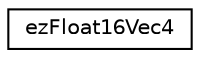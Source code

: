 digraph "Graphical Class Hierarchy"
{
 // LATEX_PDF_SIZE
  edge [fontname="Helvetica",fontsize="10",labelfontname="Helvetica",labelfontsize="10"];
  node [fontname="Helvetica",fontsize="10",shape=record];
  rankdir="LR";
  Node0 [label="ezFloat16Vec4",height=0.2,width=0.4,color="black", fillcolor="white", style="filled",URL="$d1/d20/classez_float16_vec4.htm",tooltip="A simple helper class to use half-precision floats (ezFloat16) as vectors."];
}
